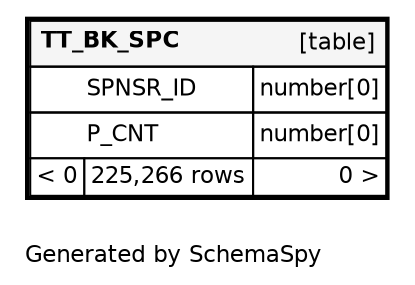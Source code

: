 digraph "oneDegreeRelationshipsDiagram" {
  graph [    rankdir="RL"    bgcolor="#ffffff"    label="\nGenerated by SchemaSpy"    labeljust="l"    nodesep="0.18"    ranksep="0.46"    fontname="Helvetica"    fontsize="11"    ration="compress"  ];  node [    fontname="Helvetica"    fontsize="11"    shape="plaintext"  ];  edge [    arrowsize="0.8"  ];
  "TT_BK_SPC" [
   label=<
    <TABLE BORDER="2" CELLBORDER="1" CELLSPACING="0" BGCOLOR="#ffffff">
      <TR><TD COLSPAN="4"  BGCOLOR="#f5f5f5"><TABLE BORDER="0" CELLSPACING="0"><TR><TD ALIGN="LEFT" FIXEDSIZE="TRUE" WIDTH="73" HEIGHT="16"><B>TT_BK_SPC</B></TD><TD ALIGN="RIGHT">[table]</TD></TR></TABLE></TD></TR>
      <TR><TD PORT="SPNSR_ID" COLSPAN="2" ALIGN="LEFT"><TABLE BORDER="0" CELLSPACING="0" ALIGN="LEFT"><TR ALIGN="LEFT"><TD ALIGN="LEFT" FIXEDSIZE="TRUE" WIDTH="15" HEIGHT="16"></TD><TD ALIGN="LEFT" FIXEDSIZE="TRUE" WIDTH="73" HEIGHT="16">SPNSR_ID</TD></TR></TABLE></TD><TD PORT="SPNSR_ID.type" ALIGN="LEFT">number[0]</TD></TR>
      <TR><TD PORT="P_CNT" COLSPAN="2" ALIGN="LEFT"><TABLE BORDER="0" CELLSPACING="0" ALIGN="LEFT"><TR ALIGN="LEFT"><TD ALIGN="LEFT" FIXEDSIZE="TRUE" WIDTH="15" HEIGHT="16"></TD><TD ALIGN="LEFT" FIXEDSIZE="TRUE" WIDTH="73" HEIGHT="16">P_CNT</TD></TR></TABLE></TD><TD PORT="P_CNT.type" ALIGN="LEFT">number[0]</TD></TR>
      <TR><TD ALIGN="LEFT" BGCOLOR="#ffffff">&lt; 0</TD><TD ALIGN="RIGHT" BGCOLOR="#ffffff">225,266 rows</TD><TD ALIGN="RIGHT" BGCOLOR="#ffffff">0 &gt;</TD></TR>
    </TABLE>>
    URL="TT_BK_SPC.html"
    target="_top"
    tooltip="TT_BK_SPC"
  ];
}
